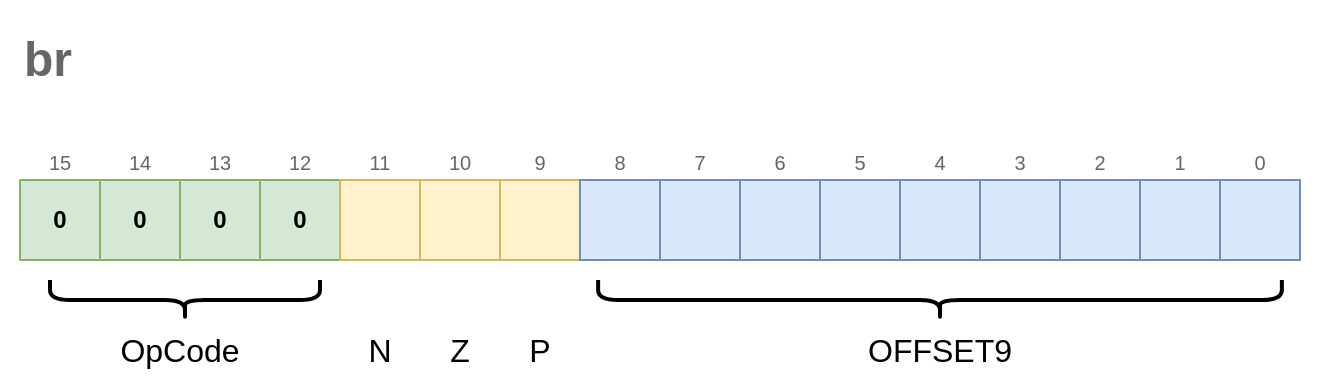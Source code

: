 <mxfile version="15.8.7" type="device"><diagram id="lDyvaed_ntnNjsBYcKlS" name="Page-1"><mxGraphModel dx="1106" dy="892" grid="1" gridSize="10" guides="1" tooltips="1" connect="1" arrows="1" fold="1" page="1" pageScale="1" pageWidth="827" pageHeight="1169" math="0" shadow="0"><root><mxCell id="0"/><mxCell id="1" parent="0"/><mxCell id="PzuIrlQaU6gUbfsNahON-1" value="0" style="rounded=0;whiteSpace=wrap;html=1;fontStyle=1;fillColor=#d5e8d4;strokeColor=#82b366;" vertex="1" parent="1"><mxGeometry x="200" y="200" width="40" height="40" as="geometry"/></mxCell><mxCell id="PzuIrlQaU6gUbfsNahON-2" value="0" style="rounded=0;whiteSpace=wrap;html=1;fontStyle=1;fillColor=#d5e8d4;strokeColor=#82b366;" vertex="1" parent="1"><mxGeometry x="240" y="200" width="40" height="40" as="geometry"/></mxCell><mxCell id="PzuIrlQaU6gUbfsNahON-3" value="0" style="rounded=0;whiteSpace=wrap;html=1;fontStyle=1;fillColor=#d5e8d4;strokeColor=#82b366;" vertex="1" parent="1"><mxGeometry x="280" y="200" width="40" height="40" as="geometry"/></mxCell><mxCell id="PzuIrlQaU6gUbfsNahON-4" value="0" style="rounded=0;whiteSpace=wrap;html=1;fontStyle=1;fillColor=#d5e8d4;strokeColor=#82b366;" vertex="1" parent="1"><mxGeometry x="320" y="200" width="40" height="40" as="geometry"/></mxCell><mxCell id="PzuIrlQaU6gUbfsNahON-5" value="" style="rounded=0;whiteSpace=wrap;html=1;fillColor=#fff2cc;strokeColor=#d6b656;" vertex="1" parent="1"><mxGeometry x="360" y="200" width="40" height="40" as="geometry"/></mxCell><mxCell id="PzuIrlQaU6gUbfsNahON-6" value="" style="rounded=0;whiteSpace=wrap;html=1;fillColor=#fff2cc;strokeColor=#d6b656;" vertex="1" parent="1"><mxGeometry x="400" y="200" width="40" height="40" as="geometry"/></mxCell><mxCell id="PzuIrlQaU6gUbfsNahON-7" value="" style="rounded=0;whiteSpace=wrap;html=1;fillColor=#fff2cc;strokeColor=#d6b656;" vertex="1" parent="1"><mxGeometry x="440" y="200" width="40" height="40" as="geometry"/></mxCell><mxCell id="PzuIrlQaU6gUbfsNahON-8" value="" style="rounded=0;whiteSpace=wrap;html=1;fillColor=#dae8fc;strokeColor=#6c8ebf;" vertex="1" parent="1"><mxGeometry x="480" y="200" width="40" height="40" as="geometry"/></mxCell><mxCell id="PzuIrlQaU6gUbfsNahON-9" value="" style="rounded=0;whiteSpace=wrap;html=1;fillColor=#dae8fc;strokeColor=#6c8ebf;" vertex="1" parent="1"><mxGeometry x="520" y="200" width="40" height="40" as="geometry"/></mxCell><mxCell id="PzuIrlQaU6gUbfsNahON-10" value="" style="rounded=0;whiteSpace=wrap;html=1;fillColor=#dae8fc;strokeColor=#6c8ebf;" vertex="1" parent="1"><mxGeometry x="560" y="200" width="40" height="40" as="geometry"/></mxCell><mxCell id="PzuIrlQaU6gUbfsNahON-11" value="" style="rounded=0;whiteSpace=wrap;html=1;fillColor=#dae8fc;strokeColor=#6c8ebf;" vertex="1" parent="1"><mxGeometry x="600" y="200" width="40" height="40" as="geometry"/></mxCell><mxCell id="PzuIrlQaU6gUbfsNahON-12" value="" style="rounded=0;whiteSpace=wrap;html=1;fillColor=#dae8fc;strokeColor=#6c8ebf;" vertex="1" parent="1"><mxGeometry x="640" y="200" width="40" height="40" as="geometry"/></mxCell><mxCell id="PzuIrlQaU6gUbfsNahON-13" value="" style="rounded=0;whiteSpace=wrap;html=1;fillColor=#dae8fc;strokeColor=#6c8ebf;" vertex="1" parent="1"><mxGeometry x="680" y="200" width="40" height="40" as="geometry"/></mxCell><mxCell id="PzuIrlQaU6gUbfsNahON-14" value="" style="rounded=0;whiteSpace=wrap;html=1;fillColor=#dae8fc;strokeColor=#6c8ebf;" vertex="1" parent="1"><mxGeometry x="720" y="200" width="40" height="40" as="geometry"/></mxCell><mxCell id="PzuIrlQaU6gUbfsNahON-15" value="" style="rounded=0;whiteSpace=wrap;html=1;fillColor=#dae8fc;strokeColor=#6c8ebf;" vertex="1" parent="1"><mxGeometry x="760" y="200" width="40" height="40" as="geometry"/></mxCell><mxCell id="PzuIrlQaU6gUbfsNahON-16" value="" style="rounded=0;whiteSpace=wrap;html=1;fillColor=#dae8fc;strokeColor=#6c8ebf;" vertex="1" parent="1"><mxGeometry x="800" y="200" width="40" height="40" as="geometry"/></mxCell><mxCell id="PzuIrlQaU6gUbfsNahON-63" value="" style="shape=curlyBracket;whiteSpace=wrap;html=1;rounded=1;fontSize=16;strokeWidth=2;fillColor=none;rotation=-90;" vertex="1" parent="1"><mxGeometry x="272.5" y="192.5" width="20" height="135" as="geometry"/></mxCell><mxCell id="PzuIrlQaU6gUbfsNahON-65" value="OpCode" style="text;html=1;strokeColor=none;fillColor=none;align=center;verticalAlign=middle;whiteSpace=wrap;rounded=0;fontSize=16;" vertex="1" parent="1"><mxGeometry x="250" y="270" width="60" height="30" as="geometry"/></mxCell><mxCell id="PzuIrlQaU6gUbfsNahON-66" value="N" style="text;html=1;strokeColor=none;fillColor=none;align=center;verticalAlign=middle;whiteSpace=wrap;rounded=0;fontSize=16;" vertex="1" parent="1"><mxGeometry x="370" y="270" width="20" height="30" as="geometry"/></mxCell><mxCell id="PzuIrlQaU6gUbfsNahON-69" value="Z" style="text;html=1;strokeColor=none;fillColor=none;align=center;verticalAlign=middle;whiteSpace=wrap;rounded=0;fontSize=16;" vertex="1" parent="1"><mxGeometry x="410" y="270" width="20" height="30" as="geometry"/></mxCell><mxCell id="PzuIrlQaU6gUbfsNahON-70" value="P" style="text;html=1;strokeColor=none;fillColor=none;align=center;verticalAlign=middle;whiteSpace=wrap;rounded=0;fontSize=16;" vertex="1" parent="1"><mxGeometry x="450" y="270" width="20" height="30" as="geometry"/></mxCell><mxCell id="PzuIrlQaU6gUbfsNahON-71" value="" style="shape=curlyBracket;whiteSpace=wrap;html=1;rounded=1;fontSize=16;strokeWidth=2;fillColor=none;rotation=-90;" vertex="1" parent="1"><mxGeometry x="650" y="89.07" width="20" height="341.87" as="geometry"/></mxCell><mxCell id="PzuIrlQaU6gUbfsNahON-72" value="OFFSET9" style="text;html=1;strokeColor=none;fillColor=none;align=center;verticalAlign=middle;whiteSpace=wrap;rounded=0;fontSize=16;" vertex="1" parent="1"><mxGeometry x="630" y="270" width="60" height="30" as="geometry"/></mxCell><mxCell id="PzuIrlQaU6gUbfsNahON-73" value="0" style="text;html=1;strokeColor=none;fillColor=none;align=center;verticalAlign=bottom;whiteSpace=wrap;rounded=0;fontSize=10;fontColor=#666666;" vertex="1" parent="1"><mxGeometry x="800" y="170" width="40" height="30" as="geometry"/></mxCell><mxCell id="PzuIrlQaU6gUbfsNahON-74" value="1" style="text;html=1;strokeColor=none;fillColor=none;align=center;verticalAlign=bottom;whiteSpace=wrap;rounded=0;fontSize=10;fontColor=#666666;" vertex="1" parent="1"><mxGeometry x="760" y="170" width="40" height="30" as="geometry"/></mxCell><mxCell id="PzuIrlQaU6gUbfsNahON-75" value="2" style="text;html=1;strokeColor=none;fillColor=none;align=center;verticalAlign=bottom;whiteSpace=wrap;rounded=0;fontSize=10;fontColor=#666666;" vertex="1" parent="1"><mxGeometry x="720" y="170" width="40" height="30" as="geometry"/></mxCell><mxCell id="PzuIrlQaU6gUbfsNahON-76" value="3" style="text;html=1;strokeColor=none;fillColor=none;align=center;verticalAlign=bottom;whiteSpace=wrap;rounded=0;fontSize=10;fontColor=#666666;" vertex="1" parent="1"><mxGeometry x="680" y="170" width="40" height="30" as="geometry"/></mxCell><mxCell id="PzuIrlQaU6gUbfsNahON-77" value="4" style="text;html=1;strokeColor=none;fillColor=none;align=center;verticalAlign=bottom;whiteSpace=wrap;rounded=0;fontSize=10;fontColor=#666666;" vertex="1" parent="1"><mxGeometry x="640" y="170" width="40" height="30" as="geometry"/></mxCell><mxCell id="PzuIrlQaU6gUbfsNahON-78" value="5" style="text;html=1;strokeColor=none;fillColor=none;align=center;verticalAlign=bottom;whiteSpace=wrap;rounded=0;fontSize=10;fontColor=#666666;" vertex="1" parent="1"><mxGeometry x="600" y="170" width="40" height="30" as="geometry"/></mxCell><mxCell id="PzuIrlQaU6gUbfsNahON-79" value="6" style="text;html=1;strokeColor=none;fillColor=none;align=center;verticalAlign=bottom;whiteSpace=wrap;rounded=0;fontSize=10;fontColor=#666666;" vertex="1" parent="1"><mxGeometry x="560" y="170" width="40" height="30" as="geometry"/></mxCell><mxCell id="PzuIrlQaU6gUbfsNahON-80" value="7" style="text;html=1;strokeColor=none;fillColor=none;align=center;verticalAlign=bottom;whiteSpace=wrap;rounded=0;fontSize=10;fontColor=#666666;" vertex="1" parent="1"><mxGeometry x="520" y="170" width="40" height="30" as="geometry"/></mxCell><mxCell id="PzuIrlQaU6gUbfsNahON-81" value="8" style="text;html=1;strokeColor=none;fillColor=none;align=center;verticalAlign=bottom;whiteSpace=wrap;rounded=0;fontSize=10;fontColor=#666666;" vertex="1" parent="1"><mxGeometry x="480" y="170" width="40" height="30" as="geometry"/></mxCell><mxCell id="PzuIrlQaU6gUbfsNahON-82" value="9" style="text;html=1;strokeColor=none;fillColor=none;align=center;verticalAlign=bottom;whiteSpace=wrap;rounded=0;fontSize=10;fontColor=#666666;" vertex="1" parent="1"><mxGeometry x="440" y="170" width="40" height="30" as="geometry"/></mxCell><mxCell id="PzuIrlQaU6gUbfsNahON-83" value="10" style="text;html=1;strokeColor=none;fillColor=none;align=center;verticalAlign=bottom;whiteSpace=wrap;rounded=0;fontSize=10;fontColor=#666666;" vertex="1" parent="1"><mxGeometry x="400" y="170" width="40" height="30" as="geometry"/></mxCell><mxCell id="PzuIrlQaU6gUbfsNahON-84" value="11" style="text;html=1;strokeColor=none;fillColor=none;align=center;verticalAlign=bottom;whiteSpace=wrap;rounded=0;fontSize=10;fontColor=#666666;" vertex="1" parent="1"><mxGeometry x="360" y="170" width="40" height="30" as="geometry"/></mxCell><mxCell id="PzuIrlQaU6gUbfsNahON-85" value="12" style="text;html=1;strokeColor=none;fillColor=none;align=center;verticalAlign=bottom;whiteSpace=wrap;rounded=0;fontSize=10;fontColor=#666666;" vertex="1" parent="1"><mxGeometry x="320" y="170" width="40" height="30" as="geometry"/></mxCell><mxCell id="PzuIrlQaU6gUbfsNahON-86" value="13" style="text;html=1;strokeColor=none;fillColor=none;align=center;verticalAlign=bottom;whiteSpace=wrap;rounded=0;fontSize=10;fontColor=#666666;" vertex="1" parent="1"><mxGeometry x="280" y="170" width="40" height="30" as="geometry"/></mxCell><mxCell id="PzuIrlQaU6gUbfsNahON-87" value="14" style="text;html=1;strokeColor=none;fillColor=none;align=center;verticalAlign=bottom;whiteSpace=wrap;rounded=0;fontSize=10;fontColor=#666666;" vertex="1" parent="1"><mxGeometry x="240" y="170" width="40" height="30" as="geometry"/></mxCell><mxCell id="PzuIrlQaU6gUbfsNahON-88" value="15" style="text;html=1;strokeColor=none;fillColor=none;align=center;verticalAlign=bottom;whiteSpace=wrap;rounded=0;fontSize=10;fontColor=#666666;" vertex="1" parent="1"><mxGeometry x="200" y="170" width="40" height="30" as="geometry"/></mxCell><mxCell id="PzuIrlQaU6gUbfsNahON-89" value="br" style="text;strokeColor=none;fillColor=none;html=1;fontSize=24;fontStyle=1;verticalAlign=middle;align=left;fontColor=#666666;" vertex="1" parent="1"><mxGeometry x="200" y="120" width="100" height="40" as="geometry"/></mxCell><mxCell id="PzuIrlQaU6gUbfsNahON-90" value="" style="rounded=0;whiteSpace=wrap;html=1;fontSize=10;fontColor=#666666;strokeWidth=2;fillColor=none;strokeColor=none;" vertex="1" parent="1"><mxGeometry x="190" y="110" width="660" height="190" as="geometry"/></mxCell></root></mxGraphModel></diagram></mxfile>